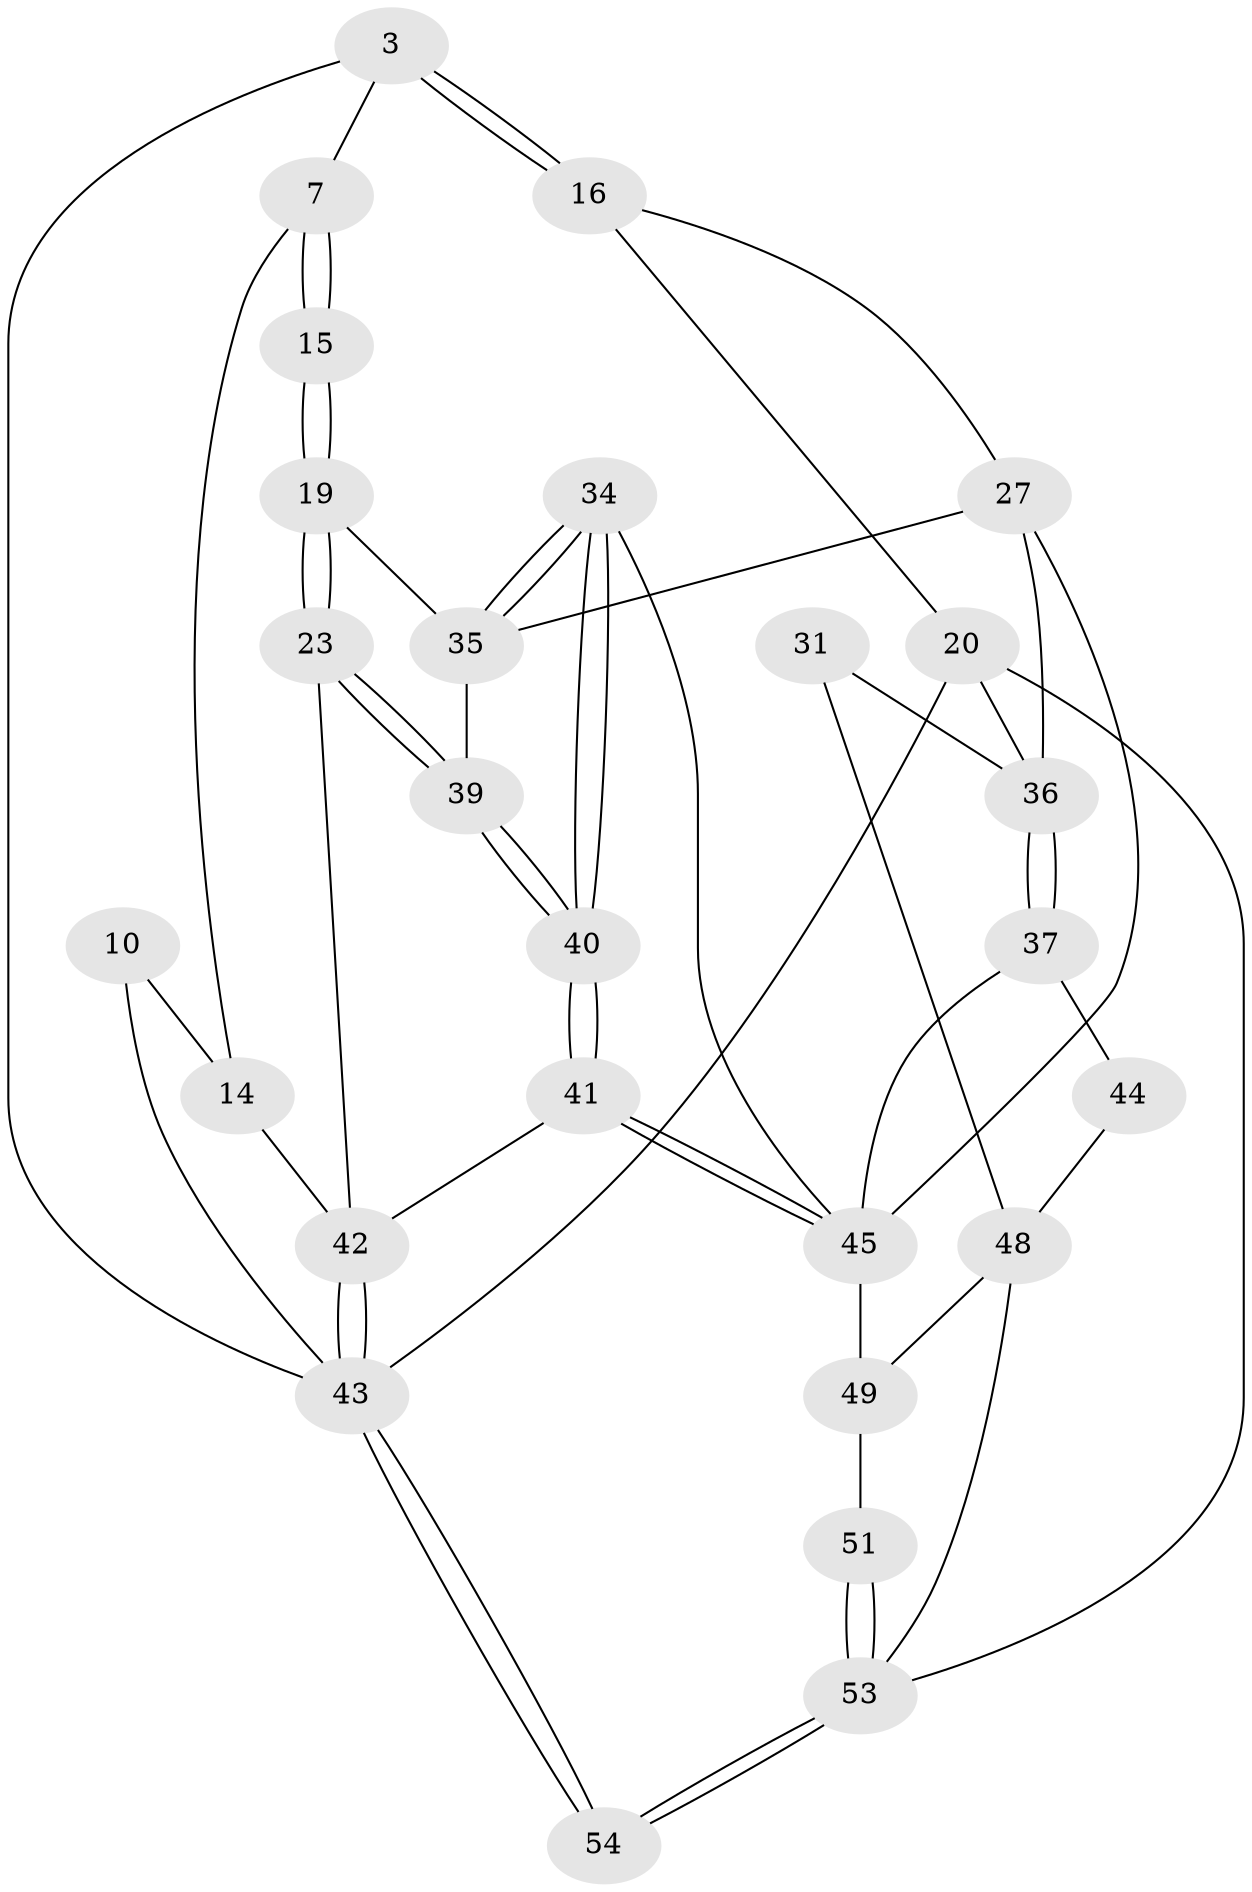 // original degree distribution, {3: 0.037037037037037035, 4: 0.25925925925925924, 5: 0.48148148148148145, 6: 0.2222222222222222}
// Generated by graph-tools (version 1.1) at 2025/05/03/04/25 22:05:23]
// undirected, 27 vertices, 58 edges
graph export_dot {
graph [start="1"]
  node [color=gray90,style=filled];
  3 [pos="+0.974003771424987+0"];
  7 [pos="+0.4992343531204315+0.278561189179739",super="+2"];
  10 [pos="+0.15184715473521546+0.3195883278478743",super="+6"];
  14 [pos="+0.278207525062943+0.3343284685418365",super="+9"];
  15 [pos="+0.5459192001089005+0.2845724264114831"];
  16 [pos="+1+0"];
  19 [pos="+0.6088837022497926+0.3863102715912591"];
  20 [pos="+1+0"];
  23 [pos="+0.42876320362744613+0.5391959959090998"];
  27 [pos="+0.8050308220881882+0.44500600010792724",super="+17"];
  31 [pos="+1+0.4031972548945662"];
  34 [pos="+0.6203071107579587+0.5756452034185846"];
  35 [pos="+0.6128880685433787+0.5288383839405036",super="+18"];
  36 [pos="+0.9123658941428562+0.49892238499726477",super="+26+25"];
  37 [pos="+0.8742436775893396+0.6243707572382404"];
  39 [pos="+0.43471969023039053+0.5528503097277798"];
  40 [pos="+0.4457205407093864+0.6826512342541616"];
  41 [pos="+0.3898797174774866+0.7877503441128066"];
  42 [pos="+0.23902402083939578+0.7487991131943387",super="+24"];
  43 [pos="+0+0.8565943644504804",super="+13"];
  44 [pos="+0.9616276525672016+0.6944572515764802"];
  45 [pos="+0.49383095962977835+0.9017350580756969",super="+33+38"];
  48 [pos="+0.8917692007143189+0.8023054464700315",super="+30"];
  49 [pos="+0.824165914232151+0.7970685419622656",super="+47"];
  51 [pos="+0.5365628508175708+1",super="+50"];
  53 [pos="+0.5541332563170329+1",super="+52"];
  54 [pos="+0+1"];
  3 -- 16;
  3 -- 16;
  3 -- 7;
  3 -- 43;
  7 -- 15 [weight=2];
  7 -- 15;
  7 -- 14;
  10 -- 14 [weight=2];
  10 -- 43 [weight=2];
  14 -- 42 [weight=2];
  15 -- 19;
  15 -- 19;
  16 -- 20;
  16 -- 27;
  19 -- 23;
  19 -- 23;
  19 -- 35;
  20 -- 53;
  20 -- 36;
  20 -- 43;
  23 -- 39;
  23 -- 39;
  23 -- 42;
  27 -- 36;
  27 -- 35;
  27 -- 45;
  31 -- 36 [weight=2];
  31 -- 48;
  34 -- 35;
  34 -- 35;
  34 -- 40;
  34 -- 40;
  34 -- 45;
  35 -- 39;
  36 -- 37;
  36 -- 37;
  37 -- 44;
  37 -- 45;
  39 -- 40;
  39 -- 40;
  40 -- 41;
  40 -- 41;
  41 -- 42;
  41 -- 45;
  41 -- 45;
  42 -- 43 [weight=2];
  42 -- 43;
  43 -- 54 [weight=2];
  43 -- 54;
  44 -- 48 [weight=2];
  45 -- 49 [weight=2];
  48 -- 49;
  48 -- 53;
  49 -- 51 [weight=2];
  51 -- 53 [weight=2];
  51 -- 53;
  53 -- 54 [weight=2];
  53 -- 54;
}
